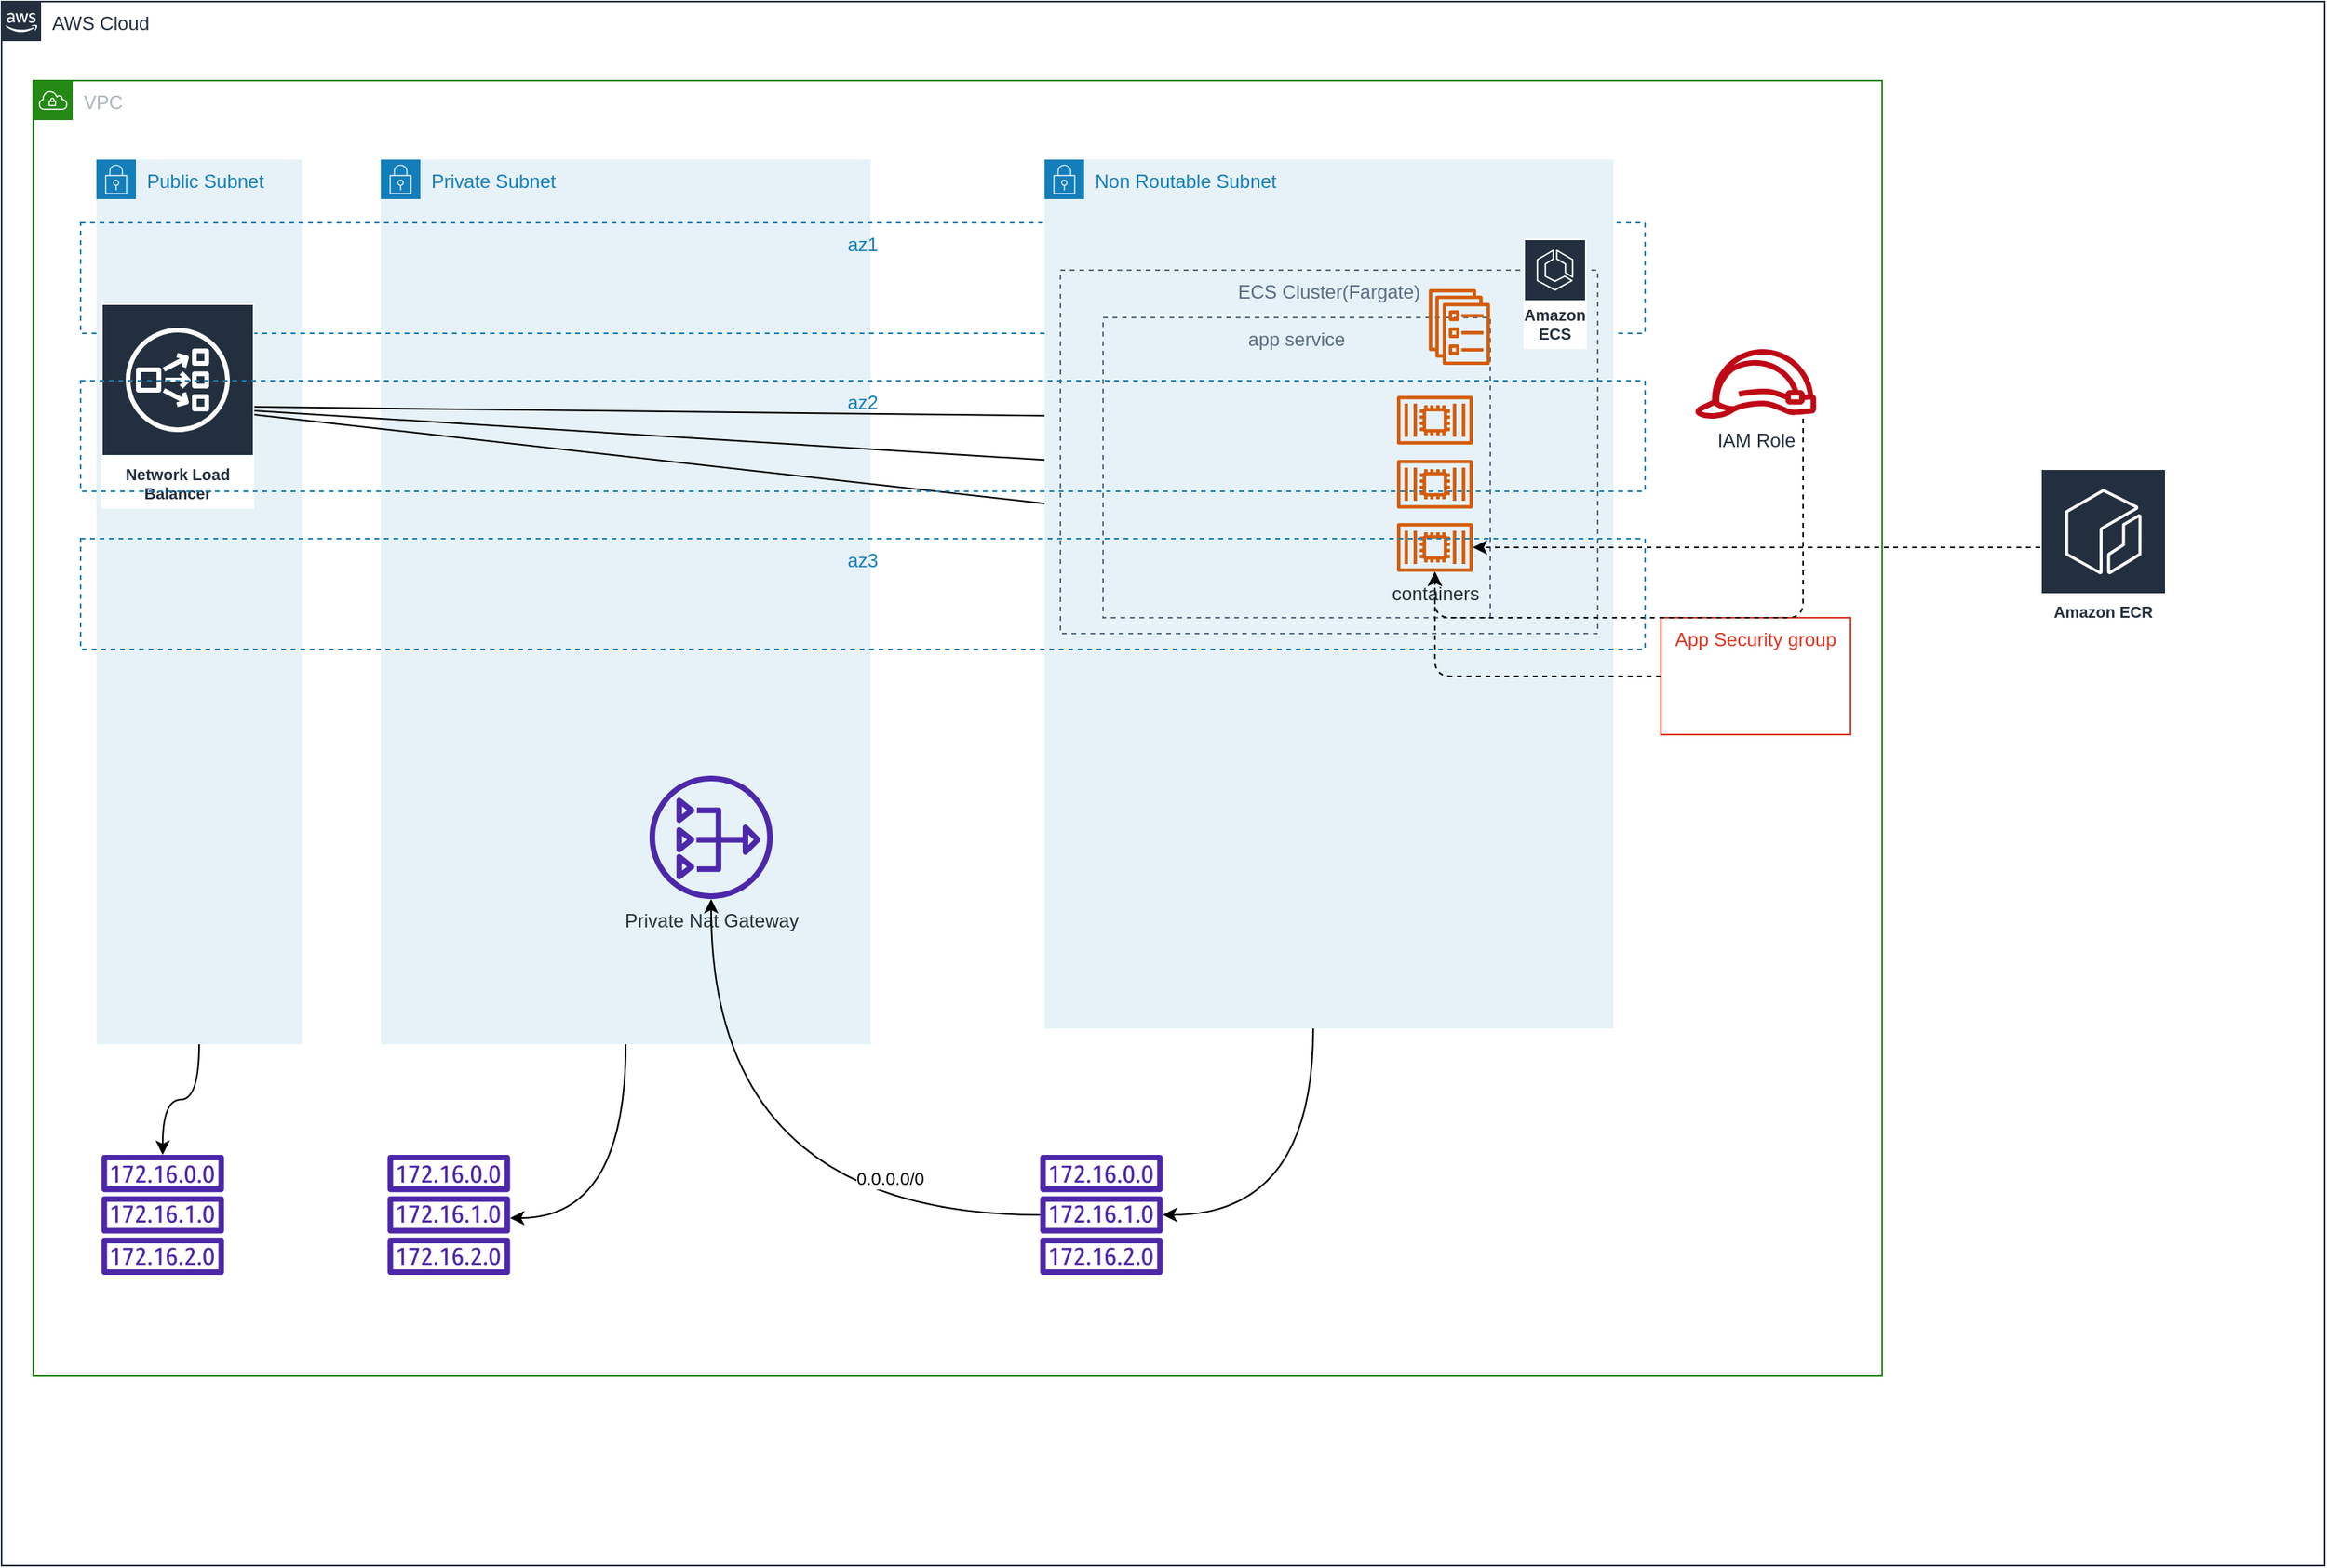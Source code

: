 <mxfile>
    <diagram id="cbeyTOQpanEurxAxidLx" name="Page-1">
        <mxGraphModel dx="1321" dy="915" grid="1" gridSize="10" guides="1" tooltips="1" connect="1" arrows="1" fold="1" page="1" pageScale="1" pageWidth="827" pageHeight="1169" math="0" shadow="0">
            <root>
                <mxCell id="0"/>
                <mxCell id="1" parent="0"/>
                <mxCell id="2" value="AWS Cloud" style="points=[[0,0],[0.25,0],[0.5,0],[0.75,0],[1,0],[1,0.25],[1,0.5],[1,0.75],[1,1],[0.75,1],[0.5,1],[0.25,1],[0,1],[0,0.75],[0,0.5],[0,0.25]];outlineConnect=0;gradientColor=none;html=1;whiteSpace=wrap;fontSize=12;fontStyle=0;container=1;pointerEvents=0;collapsible=0;recursiveResize=0;shape=mxgraph.aws4.group;grIcon=mxgraph.aws4.group_aws_cloud_alt;strokeColor=#232F3E;fillColor=none;verticalAlign=top;align=left;spacingLeft=30;fontColor=#232F3E;dashed=0;" parent="1" vertex="1">
                    <mxGeometry x="170" y="90" width="1470" height="990" as="geometry"/>
                </mxCell>
                <mxCell id="5" value="VPC" style="points=[[0,0],[0.25,0],[0.5,0],[0.75,0],[1,0],[1,0.25],[1,0.5],[1,0.75],[1,1],[0.75,1],[0.5,1],[0.25,1],[0,1],[0,0.75],[0,0.5],[0,0.25]];outlineConnect=0;gradientColor=none;html=1;whiteSpace=wrap;fontSize=12;fontStyle=0;container=1;pointerEvents=0;collapsible=0;recursiveResize=0;shape=mxgraph.aws4.group;grIcon=mxgraph.aws4.group_vpc;strokeColor=#248814;fillColor=none;verticalAlign=top;align=left;spacingLeft=30;fontColor=#AAB7B8;dashed=0;" parent="2" vertex="1">
                    <mxGeometry x="20" y="50" width="1170" height="820" as="geometry"/>
                </mxCell>
                <mxCell id="43" style="edgeStyle=orthogonalEdgeStyle;curved=1;html=1;" edge="1" parent="5" source="34" target="42">
                    <mxGeometry relative="1" as="geometry">
                        <Array as="points">
                            <mxPoint x="375" y="720"/>
                        </Array>
                    </mxGeometry>
                </mxCell>
                <mxCell id="34" value="Private Subnet" style="points=[[0,0],[0.25,0],[0.5,0],[0.75,0],[1,0],[1,0.25],[1,0.5],[1,0.75],[1,1],[0.75,1],[0.5,1],[0.25,1],[0,1],[0,0.75],[0,0.5],[0,0.25]];outlineConnect=0;gradientColor=none;html=1;whiteSpace=wrap;fontSize=12;fontStyle=0;container=1;pointerEvents=0;collapsible=0;recursiveResize=0;shape=mxgraph.aws4.group;grIcon=mxgraph.aws4.group_security_group;grStroke=0;strokeColor=#147EBA;fillColor=#E6F2F8;verticalAlign=top;align=left;spacingLeft=30;fontColor=#147EBA;dashed=0;" vertex="1" parent="5">
                    <mxGeometry x="220" y="50" width="310" height="560" as="geometry"/>
                </mxCell>
                <mxCell id="37" value="Private Nat Gateway" style="sketch=0;outlineConnect=0;fontColor=#232F3E;gradientColor=none;fillColor=#4D27AA;strokeColor=none;dashed=0;verticalLabelPosition=bottom;verticalAlign=top;align=center;html=1;fontSize=12;fontStyle=0;aspect=fixed;pointerEvents=1;shape=mxgraph.aws4.nat_gateway;" vertex="1" parent="34">
                    <mxGeometry x="170" y="390" width="78" height="78" as="geometry"/>
                </mxCell>
                <mxCell id="45" style="edgeStyle=orthogonalEdgeStyle;curved=1;html=1;" edge="1" parent="5" source="6" target="44">
                    <mxGeometry relative="1" as="geometry"/>
                </mxCell>
                <mxCell id="6" value="Public Subnet" style="points=[[0,0],[0.25,0],[0.5,0],[0.75,0],[1,0],[1,0.25],[1,0.5],[1,0.75],[1,1],[0.75,1],[0.5,1],[0.25,1],[0,1],[0,0.75],[0,0.5],[0,0.25]];outlineConnect=0;gradientColor=none;html=1;whiteSpace=wrap;fontSize=12;fontStyle=0;container=1;pointerEvents=0;collapsible=0;recursiveResize=0;shape=mxgraph.aws4.group;grIcon=mxgraph.aws4.group_security_group;grStroke=0;strokeColor=#147EBA;fillColor=#E6F2F8;verticalAlign=top;align=left;spacingLeft=30;fontColor=#147EBA;dashed=0;" parent="5" vertex="1">
                    <mxGeometry x="40" y="50" width="130" height="560" as="geometry"/>
                </mxCell>
                <mxCell id="8" value="az1" style="fillColor=none;strokeColor=#147EBA;dashed=1;verticalAlign=top;fontStyle=0;fontColor=#147EBA;" parent="5" vertex="1">
                    <mxGeometry x="30" y="90" width="990" height="70" as="geometry"/>
                </mxCell>
                <mxCell id="19" style="edgeStyle=none;html=1;" parent="5" source="15" target="12" edge="1">
                    <mxGeometry relative="1" as="geometry"/>
                </mxCell>
                <mxCell id="20" style="edgeStyle=none;html=1;" parent="5" source="15" target="13" edge="1">
                    <mxGeometry relative="1" as="geometry"/>
                </mxCell>
                <mxCell id="21" style="edgeStyle=none;html=1;" parent="5" source="15" target="14" edge="1">
                    <mxGeometry relative="1" as="geometry"/>
                </mxCell>
                <mxCell id="15" value="Network Load Balancer" style="sketch=0;outlineConnect=0;fontColor=#232F3E;gradientColor=none;strokeColor=#ffffff;fillColor=#232F3E;dashed=0;verticalLabelPosition=middle;verticalAlign=bottom;align=center;html=1;whiteSpace=wrap;fontSize=10;fontStyle=1;spacing=3;shape=mxgraph.aws4.productIcon;prIcon=mxgraph.aws4.network_load_balancer;" parent="5" vertex="1">
                    <mxGeometry x="43" y="141" width="97" height="130" as="geometry"/>
                </mxCell>
                <mxCell id="30" value="" style="group" vertex="1" connectable="0" parent="5">
                    <mxGeometry x="460" y="50" width="690" height="550" as="geometry"/>
                </mxCell>
                <mxCell id="32" value="" style="group" vertex="1" connectable="0" parent="30">
                    <mxGeometry x="180" width="360" height="550" as="geometry"/>
                </mxCell>
                <mxCell id="31" value="" style="group" vertex="1" connectable="0" parent="32">
                    <mxGeometry width="360" height="550" as="geometry"/>
                </mxCell>
                <mxCell id="7" value="Non Routable Subnet" style="points=[[0,0],[0.25,0],[0.5,0],[0.75,0],[1,0],[1,0.25],[1,0.5],[1,0.75],[1,1],[0.75,1],[0.5,1],[0.25,1],[0,1],[0,0.75],[0,0.5],[0,0.25]];outlineConnect=0;gradientColor=none;html=1;whiteSpace=wrap;fontSize=12;fontStyle=0;container=1;pointerEvents=0;collapsible=0;recursiveResize=0;shape=mxgraph.aws4.group;grIcon=mxgraph.aws4.group_security_group;grStroke=0;strokeColor=#147EBA;fillColor=#E6F2F8;verticalAlign=top;align=left;spacingLeft=30;fontColor=#147EBA;dashed=0;" parent="31" vertex="1">
                    <mxGeometry width="360" height="550" as="geometry"/>
                </mxCell>
                <mxCell id="10" value="app service" style="fillColor=none;strokeColor=#5A6C86;dashed=1;verticalAlign=top;fontStyle=0;fontColor=#5A6C86;" parent="31" vertex="1">
                    <mxGeometry x="37" y="100" width="245" height="190" as="geometry"/>
                </mxCell>
                <mxCell id="4" value="ECS Cluster(Fargate)" style="fillColor=none;strokeColor=#5A6C86;dashed=1;verticalAlign=top;fontStyle=0;fontColor=#5A6C86;" parent="32" vertex="1">
                    <mxGeometry x="10" y="70" width="340" height="230" as="geometry"/>
                </mxCell>
                <mxCell id="9" value="Amazon ECS" style="sketch=0;outlineConnect=0;fontColor=#232F3E;gradientColor=none;strokeColor=#ffffff;fillColor=#232F3E;dashed=0;verticalLabelPosition=middle;verticalAlign=bottom;align=center;html=1;whiteSpace=wrap;fontSize=10;fontStyle=1;spacing=3;shape=mxgraph.aws4.productIcon;prIcon=mxgraph.aws4.ecs;" parent="32" vertex="1">
                    <mxGeometry x="303" y="50" width="40" height="70" as="geometry"/>
                </mxCell>
                <mxCell id="11" value="" style="sketch=0;outlineConnect=0;fontColor=#232F3E;gradientColor=none;fillColor=#D45B07;strokeColor=none;dashed=0;verticalLabelPosition=bottom;verticalAlign=top;align=center;html=1;fontSize=12;fontStyle=0;aspect=fixed;pointerEvents=1;shape=mxgraph.aws4.ecs_service;" parent="30" vertex="1">
                    <mxGeometry x="423" y="82" width="39" height="48" as="geometry"/>
                </mxCell>
                <mxCell id="16" value="az2" style="fillColor=none;strokeColor=#147EBA;dashed=1;verticalAlign=top;fontStyle=0;fontColor=#147EBA;" parent="30" vertex="1">
                    <mxGeometry x="-430" y="140" width="990" height="70" as="geometry"/>
                </mxCell>
                <mxCell id="26" value="App Security group" style="fillColor=none;strokeColor=#DD3522;verticalAlign=top;fontStyle=0;fontColor=#DD3522;" parent="30" vertex="1">
                    <mxGeometry x="570" y="290" width="120" height="74" as="geometry"/>
                </mxCell>
                <mxCell id="28" value="IAM Role" style="sketch=0;outlineConnect=0;fontColor=#232F3E;gradientColor=none;fillColor=#BF0816;strokeColor=none;dashed=0;verticalLabelPosition=bottom;verticalAlign=top;align=center;html=1;fontSize=12;fontStyle=0;aspect=fixed;pointerEvents=1;shape=mxgraph.aws4.role;" parent="30" vertex="1">
                    <mxGeometry x="591" y="120" width="78" height="44" as="geometry"/>
                </mxCell>
                <mxCell id="27" style="edgeStyle=orthogonalEdgeStyle;html=1;dashed=1;" parent="30" source="26" target="14" edge="1">
                    <mxGeometry relative="1" as="geometry"/>
                </mxCell>
                <mxCell id="29" style="edgeStyle=orthogonalEdgeStyle;html=1;dashed=1;" parent="30" source="28" target="14" edge="1">
                    <mxGeometry relative="1" as="geometry">
                        <Array as="points">
                            <mxPoint x="660" y="290"/>
                        </Array>
                    </mxGeometry>
                </mxCell>
                <mxCell id="33" value="" style="group" vertex="1" connectable="0" parent="30">
                    <mxGeometry x="403" y="149.5" width="48" height="111.5" as="geometry"/>
                </mxCell>
                <mxCell id="13" value="" style="sketch=0;outlineConnect=0;fontColor=#232F3E;gradientColor=none;fillColor=#D45B07;strokeColor=none;dashed=0;verticalLabelPosition=bottom;verticalAlign=top;align=center;html=1;fontSize=12;fontStyle=0;aspect=fixed;pointerEvents=1;shape=mxgraph.aws4.container_2;" parent="33" vertex="1">
                    <mxGeometry y="40.5" width="48" height="31" as="geometry"/>
                </mxCell>
                <mxCell id="14" value="containers" style="sketch=0;outlineConnect=0;fontColor=#232F3E;gradientColor=none;fillColor=#D45B07;strokeColor=none;dashed=0;verticalLabelPosition=bottom;verticalAlign=top;align=center;html=1;fontSize=12;fontStyle=0;aspect=fixed;pointerEvents=1;shape=mxgraph.aws4.container_2;" parent="33" vertex="1">
                    <mxGeometry y="80.5" width="48" height="31" as="geometry"/>
                </mxCell>
                <mxCell id="12" value="" style="sketch=0;outlineConnect=0;fontColor=#232F3E;gradientColor=none;fillColor=#D45B07;strokeColor=none;dashed=0;verticalLabelPosition=bottom;verticalAlign=top;align=center;html=1;fontSize=12;fontStyle=0;aspect=fixed;pointerEvents=1;shape=mxgraph.aws4.container_2;" parent="33" vertex="1">
                    <mxGeometry width="48" height="31" as="geometry"/>
                </mxCell>
                <mxCell id="36" value="az3" style="fillColor=none;strokeColor=#147EBA;dashed=1;verticalAlign=top;fontStyle=0;fontColor=#147EBA;" vertex="1" parent="5">
                    <mxGeometry x="30" y="290" width="990" height="70" as="geometry"/>
                </mxCell>
                <mxCell id="40" style="edgeStyle=orthogonalEdgeStyle;curved=1;html=1;" edge="1" parent="5" source="38" target="37">
                    <mxGeometry relative="1" as="geometry"/>
                </mxCell>
                <mxCell id="41" value="0.0.0.0/0" style="edgeLabel;html=1;align=center;verticalAlign=middle;resizable=0;points=[];" vertex="1" connectable="0" parent="40">
                    <mxGeometry x="-0.533" y="-23" relative="1" as="geometry">
                        <mxPoint as="offset"/>
                    </mxGeometry>
                </mxCell>
                <mxCell id="38" value="" style="sketch=0;outlineConnect=0;fontColor=#232F3E;gradientColor=none;fillColor=#4D27AA;strokeColor=none;dashed=0;verticalLabelPosition=bottom;verticalAlign=top;align=center;html=1;fontSize=12;fontStyle=0;aspect=fixed;pointerEvents=1;shape=mxgraph.aws4.route_table;" vertex="1" parent="5">
                    <mxGeometry x="637" y="680" width="78" height="76" as="geometry"/>
                </mxCell>
                <mxCell id="39" value="" style="endArrow=classic;html=1;edgeStyle=orthogonalEdgeStyle;curved=1;" edge="1" parent="5" target="38">
                    <mxGeometry width="50" height="50" relative="1" as="geometry">
                        <mxPoint x="810" y="600" as="sourcePoint"/>
                        <mxPoint x="890" y="650" as="targetPoint"/>
                        <Array as="points">
                            <mxPoint x="810" y="718"/>
                        </Array>
                    </mxGeometry>
                </mxCell>
                <mxCell id="42" value="" style="sketch=0;outlineConnect=0;fontColor=#232F3E;gradientColor=none;fillColor=#4D27AA;strokeColor=none;dashed=0;verticalLabelPosition=bottom;verticalAlign=top;align=center;html=1;fontSize=12;fontStyle=0;aspect=fixed;pointerEvents=1;shape=mxgraph.aws4.route_table;" vertex="1" parent="5">
                    <mxGeometry x="224" y="680" width="78" height="76" as="geometry"/>
                </mxCell>
                <mxCell id="44" value="" style="sketch=0;outlineConnect=0;fontColor=#232F3E;gradientColor=none;fillColor=#4D27AA;strokeColor=none;dashed=0;verticalLabelPosition=bottom;verticalAlign=top;align=center;html=1;fontSize=12;fontStyle=0;aspect=fixed;pointerEvents=1;shape=mxgraph.aws4.route_table;" vertex="1" parent="5">
                    <mxGeometry x="43" y="680" width="78" height="76" as="geometry"/>
                </mxCell>
                <mxCell id="25" style="edgeStyle=orthogonalEdgeStyle;html=1;dashed=1;" parent="2" source="22" target="14" edge="1">
                    <mxGeometry relative="1" as="geometry"/>
                </mxCell>
                <mxCell id="22" value="Amazon ECR" style="sketch=0;outlineConnect=0;fontColor=#232F3E;gradientColor=none;strokeColor=#ffffff;fillColor=#232F3E;dashed=0;verticalLabelPosition=middle;verticalAlign=bottom;align=center;html=1;whiteSpace=wrap;fontSize=10;fontStyle=1;spacing=3;shape=mxgraph.aws4.productIcon;prIcon=mxgraph.aws4.ecr;" parent="2" vertex="1">
                    <mxGeometry x="1290" y="295.5" width="80" height="100" as="geometry"/>
                </mxCell>
            </root>
        </mxGraphModel>
    </diagram>
</mxfile>